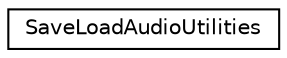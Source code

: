 digraph "Graphical Class Hierarchy"
{
 // INTERACTIVE_SVG=YES
 // LATEX_PDF_SIZE
  edge [fontname="Helvetica",fontsize="10",labelfontname="Helvetica",labelfontsize="10"];
  node [fontname="Helvetica",fontsize="10",shape=record];
  rankdir="LR";
  Node0 [label="SaveLoadAudioUtilities",height=0.2,width=0.4,color="black", fillcolor="white", style="filled",URL="$class_save_load_audio_utilities.html",tooltip=" "];
}
